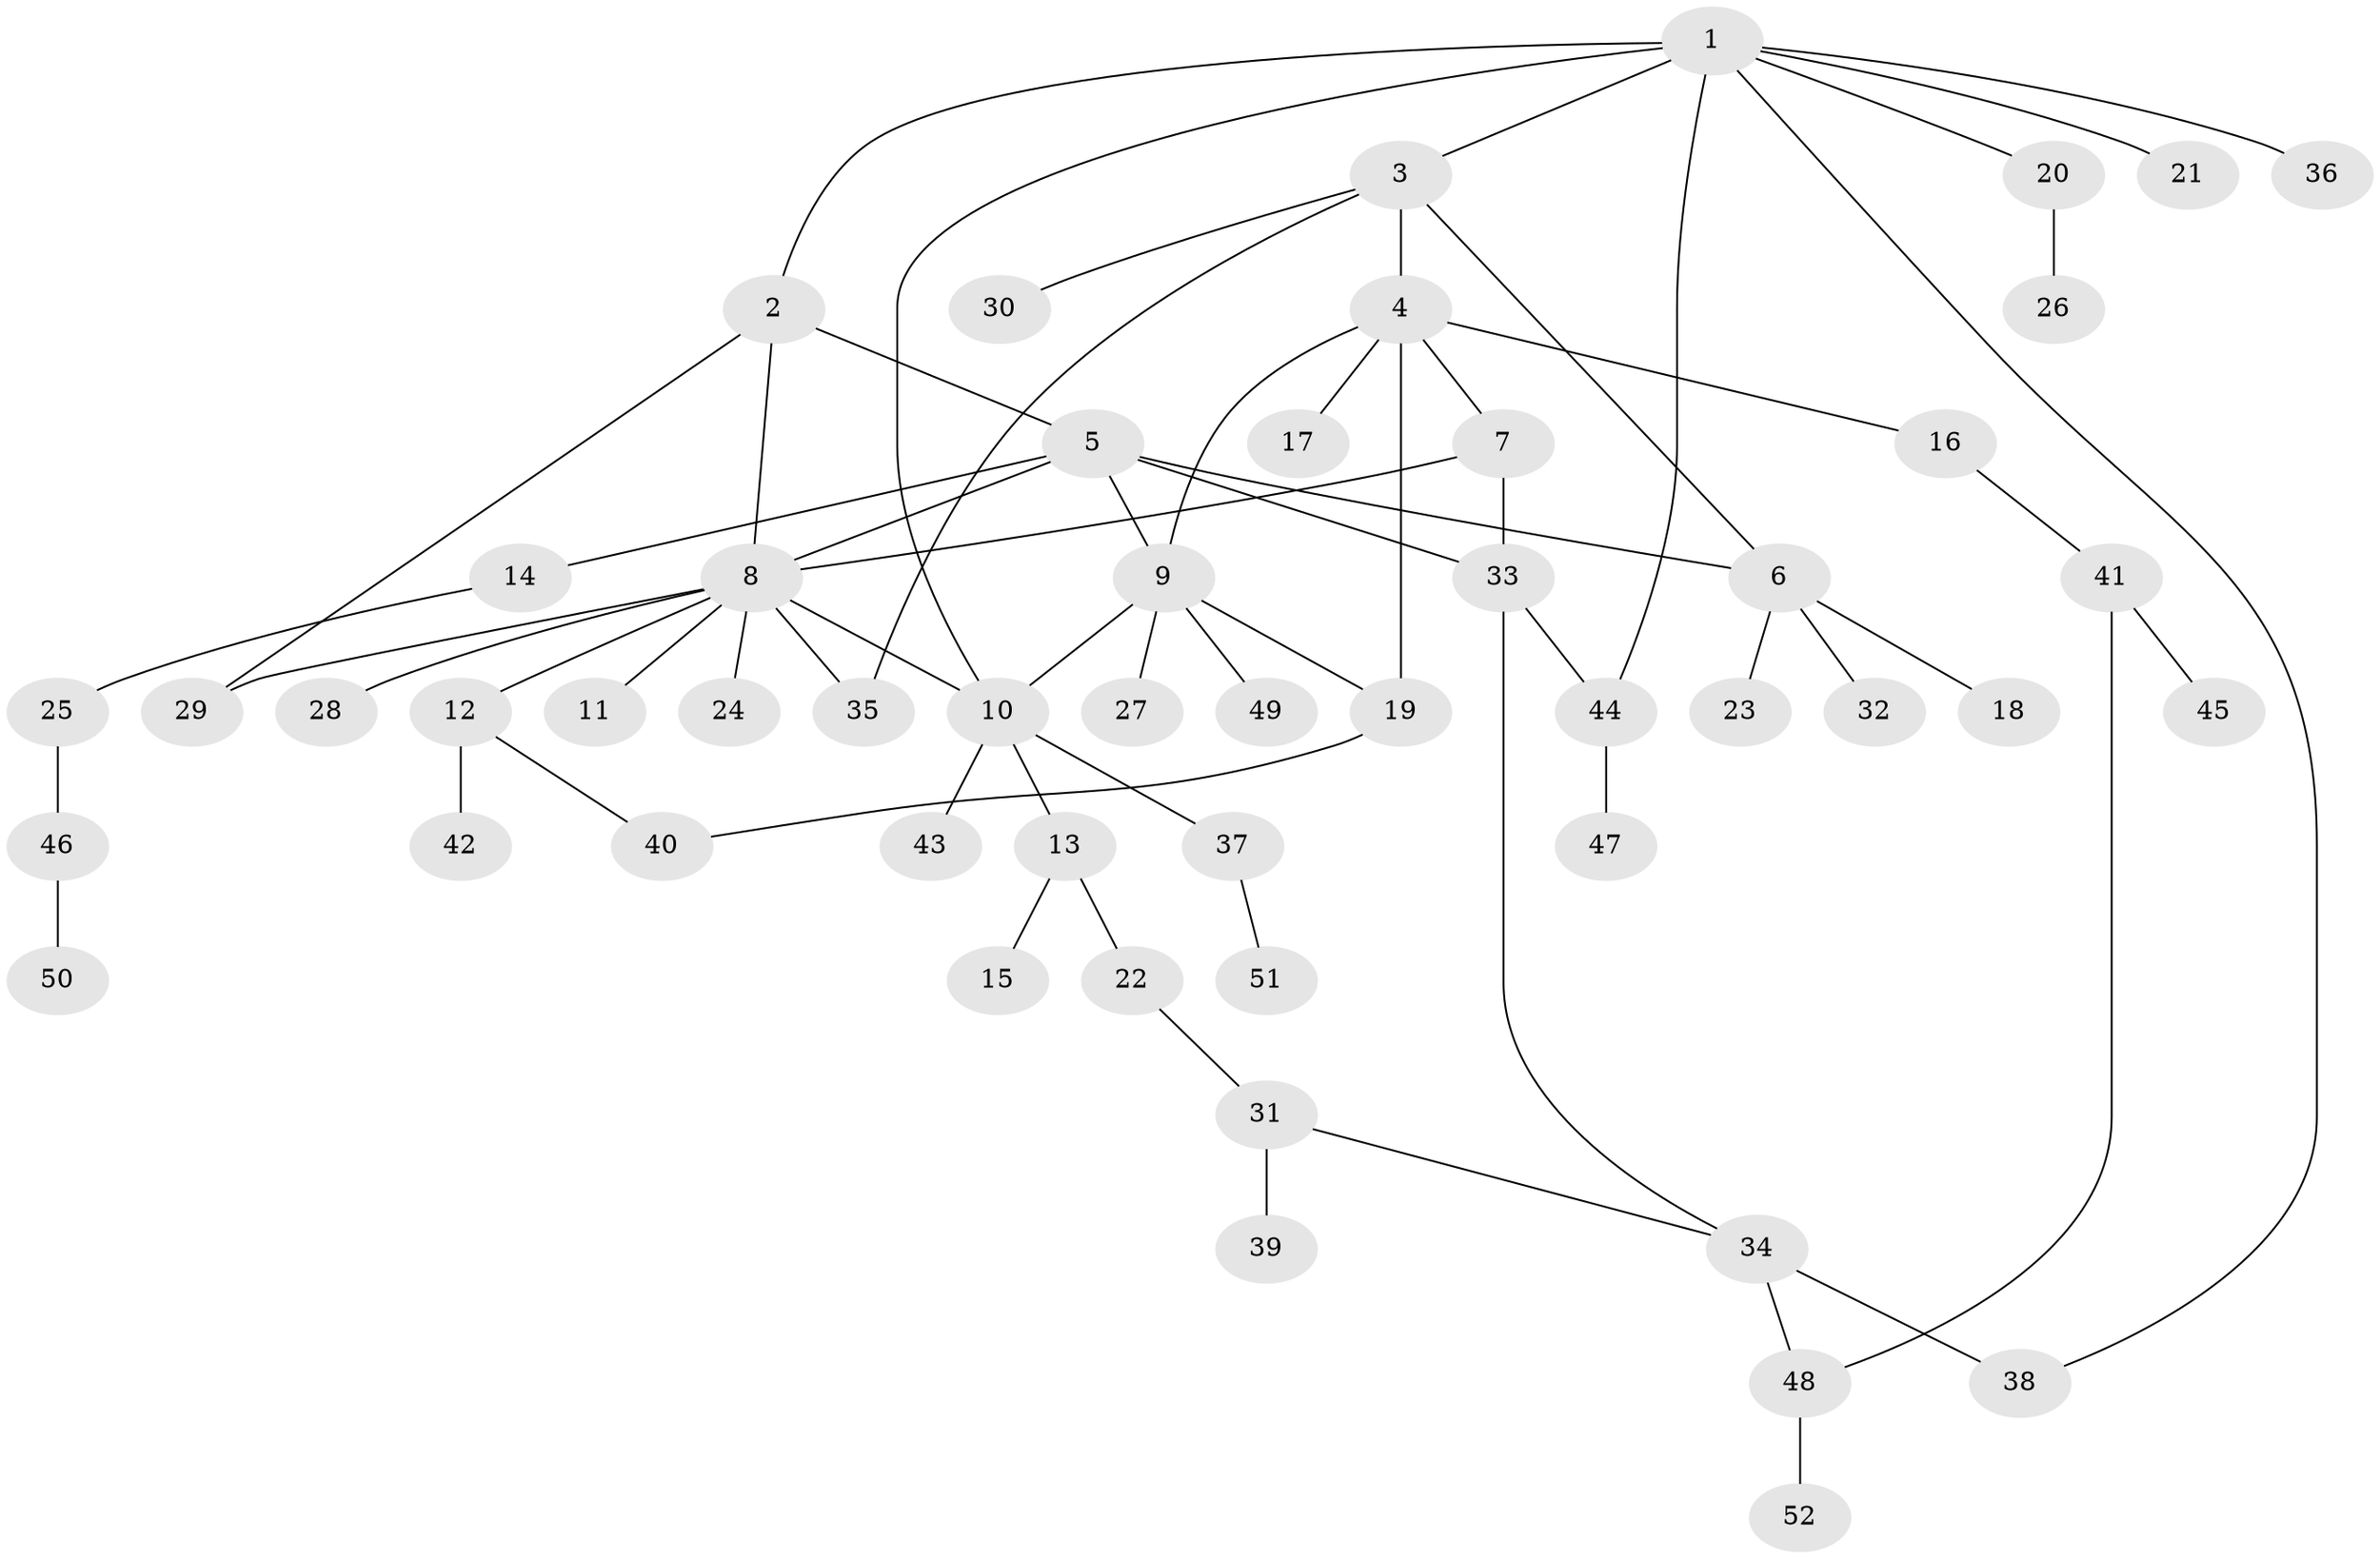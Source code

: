 // coarse degree distribution, {6: 0.2, 4: 0.06666666666666667, 7: 0.13333333333333333, 3: 0.06666666666666667, 2: 0.3333333333333333, 1: 0.2}
// Generated by graph-tools (version 1.1) at 2025/19/03/04/25 18:19:35]
// undirected, 52 vertices, 66 edges
graph export_dot {
graph [start="1"]
  node [color=gray90,style=filled];
  1;
  2;
  3;
  4;
  5;
  6;
  7;
  8;
  9;
  10;
  11;
  12;
  13;
  14;
  15;
  16;
  17;
  18;
  19;
  20;
  21;
  22;
  23;
  24;
  25;
  26;
  27;
  28;
  29;
  30;
  31;
  32;
  33;
  34;
  35;
  36;
  37;
  38;
  39;
  40;
  41;
  42;
  43;
  44;
  45;
  46;
  47;
  48;
  49;
  50;
  51;
  52;
  1 -- 2;
  1 -- 3;
  1 -- 10;
  1 -- 20;
  1 -- 21;
  1 -- 36;
  1 -- 38;
  1 -- 44;
  2 -- 5;
  2 -- 8;
  2 -- 29;
  3 -- 4;
  3 -- 6;
  3 -- 30;
  3 -- 35;
  4 -- 7;
  4 -- 9;
  4 -- 16;
  4 -- 17;
  4 -- 19;
  5 -- 6;
  5 -- 8;
  5 -- 9;
  5 -- 14;
  5 -- 33;
  6 -- 18;
  6 -- 23;
  6 -- 32;
  7 -- 8;
  7 -- 33;
  8 -- 10;
  8 -- 11;
  8 -- 12;
  8 -- 24;
  8 -- 28;
  8 -- 29;
  8 -- 35;
  9 -- 10;
  9 -- 19;
  9 -- 27;
  9 -- 49;
  10 -- 13;
  10 -- 37;
  10 -- 43;
  12 -- 40;
  12 -- 42;
  13 -- 15;
  13 -- 22;
  14 -- 25;
  16 -- 41;
  19 -- 40;
  20 -- 26;
  22 -- 31;
  25 -- 46;
  31 -- 34;
  31 -- 39;
  33 -- 34;
  33 -- 44;
  34 -- 38;
  34 -- 48;
  37 -- 51;
  41 -- 45;
  41 -- 48;
  44 -- 47;
  46 -- 50;
  48 -- 52;
}
